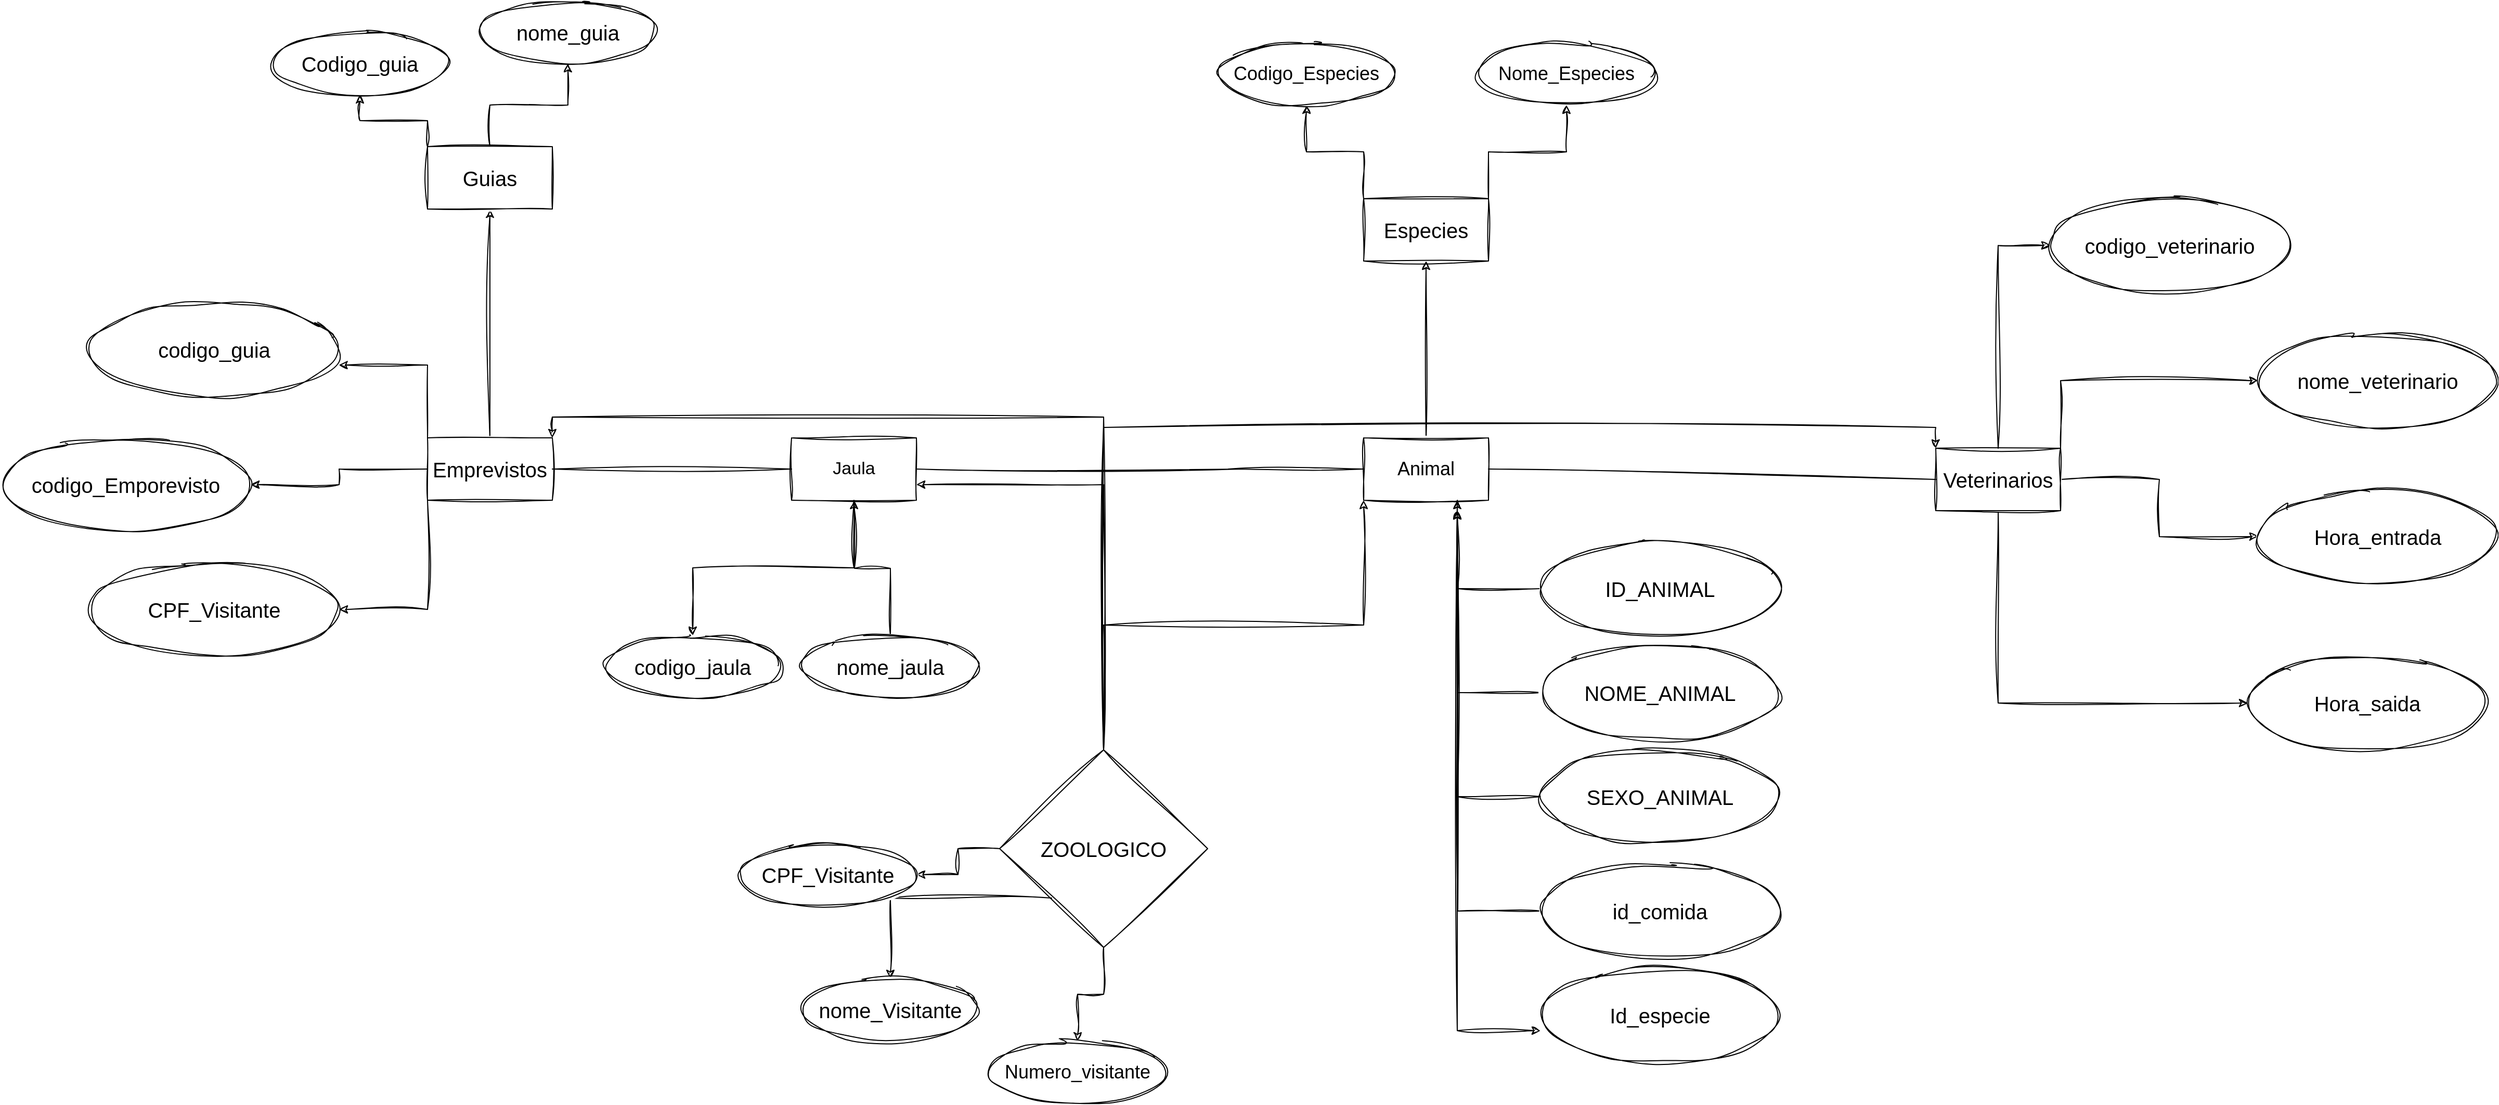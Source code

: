 <mxfile version="23.1.5" type="github">
  <diagram name="Página-1" id="mJLCUhvSLpM9Iwz3uHTD">
    <mxGraphModel dx="3695" dy="1560" grid="1" gridSize="10" guides="1" tooltips="1" connect="1" arrows="1" fold="1" page="1" pageScale="1" pageWidth="827" pageHeight="1169" math="0" shadow="0">
      <root>
        <mxCell id="0" />
        <mxCell id="1" parent="0" />
        <mxCell id="pu3p6v9pUtM_yW5x0ThC-33" style="edgeStyle=orthogonalEdgeStyle;rounded=0;orthogonalLoop=1;jettySize=auto;html=1;exitX=0.5;exitY=0;exitDx=0;exitDy=0;entryX=0.5;entryY=1;entryDx=0;entryDy=0;sketch=1;curveFitting=1;jiggle=2;" edge="1" parent="1" source="pu3p6v9pUtM_yW5x0ThC-2" target="pu3p6v9pUtM_yW5x0ThC-32">
          <mxGeometry relative="1" as="geometry" />
        </mxCell>
        <mxCell id="pu3p6v9pUtM_yW5x0ThC-63" style="edgeStyle=orthogonalEdgeStyle;rounded=0;orthogonalLoop=1;jettySize=auto;html=1;exitX=0;exitY=0.5;exitDx=0;exitDy=0;entryX=1;entryY=0.5;entryDx=0;entryDy=0;sketch=1;curveFitting=1;jiggle=2;" edge="1" parent="1" source="pu3p6v9pUtM_yW5x0ThC-2" target="pu3p6v9pUtM_yW5x0ThC-58">
          <mxGeometry relative="1" as="geometry" />
        </mxCell>
        <mxCell id="pu3p6v9pUtM_yW5x0ThC-65" style="edgeStyle=orthogonalEdgeStyle;rounded=0;orthogonalLoop=1;jettySize=auto;html=1;exitX=0;exitY=1;exitDx=0;exitDy=0;entryX=1;entryY=0.5;entryDx=0;entryDy=0;sketch=1;curveFitting=1;jiggle=2;" edge="1" parent="1" source="pu3p6v9pUtM_yW5x0ThC-2" target="pu3p6v9pUtM_yW5x0ThC-61">
          <mxGeometry relative="1" as="geometry" />
        </mxCell>
        <mxCell id="pu3p6v9pUtM_yW5x0ThC-2" value="&lt;font style=&quot;font-size: 20px;&quot;&gt;Emprevistos&lt;/font&gt;" style="whiteSpace=wrap;html=1;sketch=1;curveFitting=1;jiggle=2;" vertex="1" parent="1">
          <mxGeometry x="170" y="430" width="120" height="60" as="geometry" />
        </mxCell>
        <mxCell id="pu3p6v9pUtM_yW5x0ThC-23" style="edgeStyle=orthogonalEdgeStyle;rounded=0;orthogonalLoop=1;jettySize=auto;html=1;exitX=0.5;exitY=1;exitDx=0;exitDy=0;sketch=1;curveFitting=1;jiggle=2;" edge="1" parent="1" source="pu3p6v9pUtM_yW5x0ThC-3" target="pu3p6v9pUtM_yW5x0ThC-18">
          <mxGeometry relative="1" as="geometry" />
        </mxCell>
        <mxCell id="pu3p6v9pUtM_yW5x0ThC-3" value="&lt;span style=&quot;font-size: 17px;&quot;&gt;Jaula&lt;/span&gt;" style="whiteSpace=wrap;html=1;sketch=1;curveFitting=1;jiggle=2;" vertex="1" parent="1">
          <mxGeometry x="520" y="430" width="120" height="60" as="geometry" />
        </mxCell>
        <mxCell id="pu3p6v9pUtM_yW5x0ThC-41" style="edgeStyle=orthogonalEdgeStyle;rounded=0;orthogonalLoop=1;jettySize=auto;html=1;exitX=0.5;exitY=0;exitDx=0;exitDy=0;entryX=0.5;entryY=1;entryDx=0;entryDy=0;sketch=1;curveFitting=1;jiggle=2;" edge="1" parent="1" source="pu3p6v9pUtM_yW5x0ThC-5" target="pu3p6v9pUtM_yW5x0ThC-40">
          <mxGeometry relative="1" as="geometry" />
        </mxCell>
        <mxCell id="pu3p6v9pUtM_yW5x0ThC-5" value="&lt;span style=&quot;font-size: 18px;&quot;&gt;Animal&lt;/span&gt;" style="whiteSpace=wrap;html=1;sketch=1;curveFitting=1;jiggle=2;" vertex="1" parent="1">
          <mxGeometry x="1070" y="430" width="120" height="60" as="geometry" />
        </mxCell>
        <mxCell id="pu3p6v9pUtM_yW5x0ThC-14" style="edgeStyle=orthogonalEdgeStyle;rounded=0;orthogonalLoop=1;jettySize=auto;html=1;exitX=0;exitY=0.5;exitDx=0;exitDy=0;sketch=1;curveFitting=1;jiggle=2;" edge="1" parent="1" source="pu3p6v9pUtM_yW5x0ThC-7">
          <mxGeometry relative="1" as="geometry">
            <mxPoint x="1160" y="500" as="targetPoint" />
          </mxGeometry>
        </mxCell>
        <mxCell id="pu3p6v9pUtM_yW5x0ThC-7" value="&lt;font style=&quot;font-size: 20px;&quot;&gt;ID_ANIMAL&lt;/font&gt;" style="ellipse;whiteSpace=wrap;html=1;sketch=1;curveFitting=1;jiggle=2;" vertex="1" parent="1">
          <mxGeometry x="1240" y="530" width="230" height="90" as="geometry" />
        </mxCell>
        <mxCell id="pu3p6v9pUtM_yW5x0ThC-15" style="edgeStyle=orthogonalEdgeStyle;rounded=0;orthogonalLoop=1;jettySize=auto;html=1;exitX=0;exitY=0.5;exitDx=0;exitDy=0;sketch=1;curveFitting=1;jiggle=2;" edge="1" parent="1" source="pu3p6v9pUtM_yW5x0ThC-8">
          <mxGeometry relative="1" as="geometry">
            <mxPoint x="1160" y="500" as="targetPoint" />
          </mxGeometry>
        </mxCell>
        <mxCell id="pu3p6v9pUtM_yW5x0ThC-8" value="&lt;font style=&quot;font-size: 20px;&quot;&gt;NOME_ANIMAL&lt;/font&gt;" style="ellipse;whiteSpace=wrap;html=1;sketch=1;curveFitting=1;jiggle=2;" vertex="1" parent="1">
          <mxGeometry x="1240" y="630" width="230" height="90" as="geometry" />
        </mxCell>
        <mxCell id="pu3p6v9pUtM_yW5x0ThC-16" style="edgeStyle=orthogonalEdgeStyle;rounded=0;orthogonalLoop=1;jettySize=auto;html=1;exitX=0;exitY=0.5;exitDx=0;exitDy=0;entryX=0.75;entryY=1;entryDx=0;entryDy=0;sketch=1;curveFitting=1;jiggle=2;" edge="1" parent="1" source="pu3p6v9pUtM_yW5x0ThC-9" target="pu3p6v9pUtM_yW5x0ThC-5">
          <mxGeometry relative="1" as="geometry" />
        </mxCell>
        <mxCell id="pu3p6v9pUtM_yW5x0ThC-9" value="&lt;font style=&quot;font-size: 20px;&quot;&gt;SEXO_ANIMAL&lt;/font&gt;" style="ellipse;whiteSpace=wrap;html=1;sketch=1;curveFitting=1;jiggle=2;" vertex="1" parent="1">
          <mxGeometry x="1240" y="730" width="230" height="90" as="geometry" />
        </mxCell>
        <mxCell id="pu3p6v9pUtM_yW5x0ThC-17" style="edgeStyle=orthogonalEdgeStyle;rounded=0;orthogonalLoop=1;jettySize=auto;html=1;exitX=0;exitY=0.5;exitDx=0;exitDy=0;sketch=1;curveFitting=1;jiggle=2;" edge="1" parent="1" source="pu3p6v9pUtM_yW5x0ThC-10">
          <mxGeometry relative="1" as="geometry">
            <mxPoint x="1160" y="500" as="targetPoint" />
          </mxGeometry>
        </mxCell>
        <mxCell id="pu3p6v9pUtM_yW5x0ThC-10" value="&lt;font style=&quot;font-size: 20px;&quot;&gt;id_comida&lt;/font&gt;" style="ellipse;whiteSpace=wrap;html=1;sketch=1;curveFitting=1;jiggle=2;" vertex="1" parent="1">
          <mxGeometry x="1240" y="840" width="230" height="90" as="geometry" />
        </mxCell>
        <mxCell id="pu3p6v9pUtM_yW5x0ThC-11" value="&lt;font style=&quot;font-size: 20px;&quot;&gt;Id_especie&lt;/font&gt;" style="ellipse;whiteSpace=wrap;html=1;sketch=1;curveFitting=1;jiggle=2;" vertex="1" parent="1">
          <mxGeometry x="1240" y="940" width="230" height="90" as="geometry" />
        </mxCell>
        <mxCell id="pu3p6v9pUtM_yW5x0ThC-13" style="edgeStyle=orthogonalEdgeStyle;rounded=0;orthogonalLoop=1;jettySize=auto;html=1;exitX=0.75;exitY=1;exitDx=0;exitDy=0;entryX=0;entryY=0.667;entryDx=0;entryDy=0;entryPerimeter=0;sketch=1;curveFitting=1;jiggle=2;" edge="1" parent="1" source="pu3p6v9pUtM_yW5x0ThC-5" target="pu3p6v9pUtM_yW5x0ThC-11">
          <mxGeometry relative="1" as="geometry" />
        </mxCell>
        <mxCell id="pu3p6v9pUtM_yW5x0ThC-18" value="&lt;font style=&quot;font-size: 20px;&quot;&gt;codigo_jaula&lt;/font&gt;" style="ellipse;whiteSpace=wrap;html=1;sketch=1;curveFitting=1;jiggle=2;" vertex="1" parent="1">
          <mxGeometry x="340" y="620" width="170" height="60" as="geometry" />
        </mxCell>
        <mxCell id="pu3p6v9pUtM_yW5x0ThC-24" style="edgeStyle=orthogonalEdgeStyle;rounded=0;orthogonalLoop=1;jettySize=auto;html=1;exitX=0.5;exitY=0;exitDx=0;exitDy=0;sketch=1;curveFitting=1;jiggle=2;" edge="1" parent="1" source="pu3p6v9pUtM_yW5x0ThC-21">
          <mxGeometry relative="1" as="geometry">
            <mxPoint x="580" y="490" as="targetPoint" />
          </mxGeometry>
        </mxCell>
        <mxCell id="pu3p6v9pUtM_yW5x0ThC-21" value="&lt;font style=&quot;font-size: 20px;&quot;&gt;nome_jaula&lt;/font&gt;" style="ellipse;whiteSpace=wrap;html=1;sketch=1;curveFitting=1;jiggle=2;" vertex="1" parent="1">
          <mxGeometry x="530" y="620" width="170" height="60" as="geometry" />
        </mxCell>
        <mxCell id="pu3p6v9pUtM_yW5x0ThC-29" value="" style="endArrow=none;html=1;rounded=0;exitX=1;exitY=0.5;exitDx=0;exitDy=0;sketch=1;curveFitting=1;jiggle=2;" edge="1" parent="1" source="pu3p6v9pUtM_yW5x0ThC-3">
          <mxGeometry width="50" height="50" relative="1" as="geometry">
            <mxPoint x="690" y="610" as="sourcePoint" />
            <mxPoint x="950" y="460" as="targetPoint" />
          </mxGeometry>
        </mxCell>
        <mxCell id="pu3p6v9pUtM_yW5x0ThC-30" value="" style="endArrow=none;html=1;rounded=0;exitX=1;exitY=0.5;exitDx=0;exitDy=0;entryX=0;entryY=0.5;entryDx=0;entryDy=0;sketch=1;curveFitting=1;jiggle=2;" edge="1" parent="1" source="pu3p6v9pUtM_yW5x0ThC-2" target="pu3p6v9pUtM_yW5x0ThC-3">
          <mxGeometry width="50" height="50" relative="1" as="geometry">
            <mxPoint x="690" y="610" as="sourcePoint" />
            <mxPoint x="740" y="560" as="targetPoint" />
          </mxGeometry>
        </mxCell>
        <mxCell id="pu3p6v9pUtM_yW5x0ThC-31" value="" style="endArrow=none;html=1;rounded=0;exitX=1;exitY=0.5;exitDx=0;exitDy=0;entryX=0;entryY=0.5;entryDx=0;entryDy=0;sketch=1;curveFitting=1;jiggle=2;" edge="1" parent="1" target="pu3p6v9pUtM_yW5x0ThC-5">
          <mxGeometry width="50" height="50" relative="1" as="geometry">
            <mxPoint x="940" y="460" as="sourcePoint" />
            <mxPoint x="740" y="560" as="targetPoint" />
          </mxGeometry>
        </mxCell>
        <mxCell id="pu3p6v9pUtM_yW5x0ThC-38" style="edgeStyle=orthogonalEdgeStyle;rounded=0;orthogonalLoop=1;jettySize=auto;html=1;exitX=0.5;exitY=0;exitDx=0;exitDy=0;sketch=1;curveFitting=1;jiggle=2;" edge="1" parent="1" source="pu3p6v9pUtM_yW5x0ThC-32" target="pu3p6v9pUtM_yW5x0ThC-35">
          <mxGeometry relative="1" as="geometry" />
        </mxCell>
        <mxCell id="pu3p6v9pUtM_yW5x0ThC-39" style="edgeStyle=orthogonalEdgeStyle;rounded=0;orthogonalLoop=1;jettySize=auto;html=1;exitX=0;exitY=0;exitDx=0;exitDy=0;entryX=0.5;entryY=1;entryDx=0;entryDy=0;sketch=1;curveFitting=1;jiggle=2;" edge="1" parent="1" source="pu3p6v9pUtM_yW5x0ThC-32" target="pu3p6v9pUtM_yW5x0ThC-34">
          <mxGeometry relative="1" as="geometry" />
        </mxCell>
        <mxCell id="pu3p6v9pUtM_yW5x0ThC-32" value="&lt;font style=&quot;font-size: 20px;&quot;&gt;Guias&lt;/font&gt;" style="whiteSpace=wrap;html=1;sketch=1;curveFitting=1;jiggle=2;" vertex="1" parent="1">
          <mxGeometry x="170" y="150" width="120" height="60" as="geometry" />
        </mxCell>
        <mxCell id="pu3p6v9pUtM_yW5x0ThC-34" value="&lt;span style=&quot;font-size: 20px;&quot;&gt;Codigo_guia&lt;/span&gt;" style="ellipse;whiteSpace=wrap;html=1;sketch=1;curveFitting=1;jiggle=2;" vertex="1" parent="1">
          <mxGeometry x="20" y="40" width="170" height="60" as="geometry" />
        </mxCell>
        <mxCell id="pu3p6v9pUtM_yW5x0ThC-35" value="&lt;font style=&quot;font-size: 20px;&quot;&gt;nome_guia&lt;/font&gt;" style="ellipse;whiteSpace=wrap;html=1;sketch=1;curveFitting=1;jiggle=2;" vertex="1" parent="1">
          <mxGeometry x="220" y="10" width="170" height="60" as="geometry" />
        </mxCell>
        <mxCell id="pu3p6v9pUtM_yW5x0ThC-44" style="edgeStyle=orthogonalEdgeStyle;rounded=0;orthogonalLoop=1;jettySize=auto;html=1;exitX=1;exitY=0;exitDx=0;exitDy=0;sketch=1;curveFitting=1;jiggle=2;" edge="1" parent="1" source="pu3p6v9pUtM_yW5x0ThC-40" target="pu3p6v9pUtM_yW5x0ThC-43">
          <mxGeometry relative="1" as="geometry" />
        </mxCell>
        <mxCell id="pu3p6v9pUtM_yW5x0ThC-45" style="edgeStyle=orthogonalEdgeStyle;rounded=0;orthogonalLoop=1;jettySize=auto;html=1;exitX=0;exitY=0;exitDx=0;exitDy=0;entryX=0.5;entryY=1;entryDx=0;entryDy=0;sketch=1;curveFitting=1;jiggle=2;" edge="1" parent="1" source="pu3p6v9pUtM_yW5x0ThC-40" target="pu3p6v9pUtM_yW5x0ThC-42">
          <mxGeometry relative="1" as="geometry" />
        </mxCell>
        <mxCell id="pu3p6v9pUtM_yW5x0ThC-40" value="&lt;font style=&quot;font-size: 20px;&quot;&gt;Especies&lt;/font&gt;" style="whiteSpace=wrap;html=1;sketch=1;curveFitting=1;jiggle=2;" vertex="1" parent="1">
          <mxGeometry x="1070" y="200" width="120" height="60" as="geometry" />
        </mxCell>
        <mxCell id="pu3p6v9pUtM_yW5x0ThC-42" value="&lt;font style=&quot;font-size: 18px;&quot;&gt;Codigo_Especies&lt;/font&gt;" style="ellipse;whiteSpace=wrap;html=1;sketch=1;curveFitting=1;jiggle=2;" vertex="1" parent="1">
          <mxGeometry x="930" y="50" width="170" height="60" as="geometry" />
        </mxCell>
        <mxCell id="pu3p6v9pUtM_yW5x0ThC-43" value="&lt;font style=&quot;font-size: 18px;&quot;&gt;Nome_Especies&lt;/font&gt;" style="ellipse;whiteSpace=wrap;html=1;sketch=1;curveFitting=1;jiggle=2;" vertex="1" parent="1">
          <mxGeometry x="1180" y="50" width="170" height="60" as="geometry" />
        </mxCell>
        <mxCell id="pu3p6v9pUtM_yW5x0ThC-53" style="edgeStyle=orthogonalEdgeStyle;rounded=0;orthogonalLoop=1;jettySize=auto;html=1;exitX=0.5;exitY=1;exitDx=0;exitDy=0;entryX=0;entryY=0.5;entryDx=0;entryDy=0;sketch=1;curveFitting=1;jiggle=2;" edge="1" parent="1" source="pu3p6v9pUtM_yW5x0ThC-47" target="pu3p6v9pUtM_yW5x0ThC-52">
          <mxGeometry relative="1" as="geometry" />
        </mxCell>
        <mxCell id="pu3p6v9pUtM_yW5x0ThC-54" style="edgeStyle=orthogonalEdgeStyle;rounded=0;orthogonalLoop=1;jettySize=auto;html=1;exitX=1;exitY=0.5;exitDx=0;exitDy=0;entryX=0;entryY=0.5;entryDx=0;entryDy=0;sketch=1;curveFitting=1;jiggle=2;" edge="1" parent="1" source="pu3p6v9pUtM_yW5x0ThC-47" target="pu3p6v9pUtM_yW5x0ThC-51">
          <mxGeometry relative="1" as="geometry" />
        </mxCell>
        <mxCell id="pu3p6v9pUtM_yW5x0ThC-55" style="edgeStyle=orthogonalEdgeStyle;rounded=0;orthogonalLoop=1;jettySize=auto;html=1;exitX=1;exitY=0;exitDx=0;exitDy=0;entryX=0;entryY=0.5;entryDx=0;entryDy=0;sketch=1;curveFitting=1;jiggle=2;" edge="1" parent="1" source="pu3p6v9pUtM_yW5x0ThC-47" target="pu3p6v9pUtM_yW5x0ThC-50">
          <mxGeometry relative="1" as="geometry" />
        </mxCell>
        <mxCell id="pu3p6v9pUtM_yW5x0ThC-56" style="edgeStyle=orthogonalEdgeStyle;rounded=0;orthogonalLoop=1;jettySize=auto;html=1;exitX=0.5;exitY=0;exitDx=0;exitDy=0;entryX=0;entryY=0.5;entryDx=0;entryDy=0;sketch=1;curveFitting=1;jiggle=2;" edge="1" parent="1" source="pu3p6v9pUtM_yW5x0ThC-47" target="pu3p6v9pUtM_yW5x0ThC-49">
          <mxGeometry relative="1" as="geometry" />
        </mxCell>
        <mxCell id="pu3p6v9pUtM_yW5x0ThC-47" value="&lt;font style=&quot;font-size: 20px;&quot;&gt;Veterinarios&lt;/font&gt;" style="whiteSpace=wrap;html=1;sketch=1;curveFitting=1;jiggle=2;" vertex="1" parent="1">
          <mxGeometry x="1620" y="440" width="120" height="60" as="geometry" />
        </mxCell>
        <mxCell id="pu3p6v9pUtM_yW5x0ThC-48" value="" style="endArrow=none;html=1;rounded=0;exitX=1;exitY=0.5;exitDx=0;exitDy=0;entryX=0;entryY=0.5;entryDx=0;entryDy=0;sketch=1;curveFitting=1;jiggle=2;" edge="1" parent="1" source="pu3p6v9pUtM_yW5x0ThC-5" target="pu3p6v9pUtM_yW5x0ThC-47">
          <mxGeometry width="50" height="50" relative="1" as="geometry">
            <mxPoint x="1350" y="580" as="sourcePoint" />
            <mxPoint x="1400" y="530" as="targetPoint" />
          </mxGeometry>
        </mxCell>
        <mxCell id="pu3p6v9pUtM_yW5x0ThC-49" value="&lt;font style=&quot;font-size: 20px;&quot;&gt;codigo_veterinario&lt;/font&gt;" style="ellipse;whiteSpace=wrap;html=1;sketch=1;curveFitting=1;jiggle=2;" vertex="1" parent="1">
          <mxGeometry x="1730" y="200" width="230" height="90" as="geometry" />
        </mxCell>
        <mxCell id="pu3p6v9pUtM_yW5x0ThC-50" value="&lt;span style=&quot;font-size: 20px;&quot;&gt;nome_veterinario&lt;/span&gt;" style="ellipse;whiteSpace=wrap;html=1;sketch=1;curveFitting=1;jiggle=2;" vertex="1" parent="1">
          <mxGeometry x="1930" y="330" width="230" height="90" as="geometry" />
        </mxCell>
        <mxCell id="pu3p6v9pUtM_yW5x0ThC-51" value="&lt;font style=&quot;font-size: 20px;&quot;&gt;Hora_entrada&lt;/font&gt;" style="ellipse;whiteSpace=wrap;html=1;sketch=1;curveFitting=1;jiggle=2;" vertex="1" parent="1">
          <mxGeometry x="1930" y="480" width="230" height="90" as="geometry" />
        </mxCell>
        <mxCell id="pu3p6v9pUtM_yW5x0ThC-52" value="&lt;span style=&quot;font-size: 20px;&quot;&gt;Hora_saida&lt;/span&gt;" style="ellipse;whiteSpace=wrap;html=1;sketch=1;curveFitting=1;jiggle=2;" vertex="1" parent="1">
          <mxGeometry x="1920" y="640" width="230" height="90" as="geometry" />
        </mxCell>
        <mxCell id="pu3p6v9pUtM_yW5x0ThC-58" value="&lt;font style=&quot;font-size: 20px;&quot;&gt;codigo_Emporevisto&lt;/font&gt;" style="ellipse;whiteSpace=wrap;html=1;sketch=1;curveFitting=1;jiggle=2;" vertex="1" parent="1">
          <mxGeometry x="-240" y="430" width="240" height="90" as="geometry" />
        </mxCell>
        <mxCell id="pu3p6v9pUtM_yW5x0ThC-61" value="&lt;span style=&quot;font-size: 20px;&quot;&gt;CPF_Visitante&lt;/span&gt;" style="ellipse;whiteSpace=wrap;html=1;sketch=1;curveFitting=1;jiggle=2;" vertex="1" parent="1">
          <mxGeometry x="-155" y="550" width="240" height="90" as="geometry" />
        </mxCell>
        <mxCell id="pu3p6v9pUtM_yW5x0ThC-62" value="&lt;font style=&quot;font-size: 20px;&quot;&gt;codigo_guia&lt;/font&gt;" style="ellipse;whiteSpace=wrap;html=1;sketch=1;curveFitting=1;jiggle=2;" vertex="1" parent="1">
          <mxGeometry x="-155" y="300" width="240" height="90" as="geometry" />
        </mxCell>
        <mxCell id="pu3p6v9pUtM_yW5x0ThC-64" style="edgeStyle=orthogonalEdgeStyle;rounded=0;orthogonalLoop=1;jettySize=auto;html=1;exitX=0;exitY=0;exitDx=0;exitDy=0;entryX=0.999;entryY=0.667;entryDx=0;entryDy=0;entryPerimeter=0;sketch=1;curveFitting=1;jiggle=2;" edge="1" parent="1" source="pu3p6v9pUtM_yW5x0ThC-2" target="pu3p6v9pUtM_yW5x0ThC-62">
          <mxGeometry relative="1" as="geometry" />
        </mxCell>
        <mxCell id="pu3p6v9pUtM_yW5x0ThC-69" style="edgeStyle=orthogonalEdgeStyle;rounded=0;orthogonalLoop=1;jettySize=auto;html=1;exitX=0.5;exitY=0;exitDx=0;exitDy=0;entryX=0;entryY=1;entryDx=0;entryDy=0;sketch=1;curveFitting=1;jiggle=2;" edge="1" parent="1" source="pu3p6v9pUtM_yW5x0ThC-66" target="pu3p6v9pUtM_yW5x0ThC-5">
          <mxGeometry relative="1" as="geometry" />
        </mxCell>
        <mxCell id="pu3p6v9pUtM_yW5x0ThC-71" style="edgeStyle=orthogonalEdgeStyle;rounded=0;orthogonalLoop=1;jettySize=auto;html=1;exitX=0.5;exitY=0;exitDx=0;exitDy=0;entryX=1;entryY=0.75;entryDx=0;entryDy=0;sketch=1;curveFitting=1;jiggle=2;" edge="1" parent="1" source="pu3p6v9pUtM_yW5x0ThC-66" target="pu3p6v9pUtM_yW5x0ThC-3">
          <mxGeometry relative="1" as="geometry" />
        </mxCell>
        <mxCell id="pu3p6v9pUtM_yW5x0ThC-72" style="edgeStyle=orthogonalEdgeStyle;rounded=0;orthogonalLoop=1;jettySize=auto;html=1;exitX=0.5;exitY=0;exitDx=0;exitDy=0;entryX=1;entryY=0;entryDx=0;entryDy=0;sketch=1;curveFitting=1;jiggle=2;" edge="1" parent="1" source="pu3p6v9pUtM_yW5x0ThC-66" target="pu3p6v9pUtM_yW5x0ThC-2">
          <mxGeometry relative="1" as="geometry" />
        </mxCell>
        <mxCell id="pu3p6v9pUtM_yW5x0ThC-73" style="edgeStyle=orthogonalEdgeStyle;rounded=0;orthogonalLoop=1;jettySize=auto;html=1;exitX=0.5;exitY=0;exitDx=0;exitDy=0;entryX=0;entryY=0;entryDx=0;entryDy=0;sketch=1;curveFitting=1;jiggle=2;" edge="1" parent="1" source="pu3p6v9pUtM_yW5x0ThC-66" target="pu3p6v9pUtM_yW5x0ThC-47">
          <mxGeometry relative="1" as="geometry" />
        </mxCell>
        <mxCell id="pu3p6v9pUtM_yW5x0ThC-78" style="edgeStyle=orthogonalEdgeStyle;rounded=0;orthogonalLoop=1;jettySize=auto;html=1;exitX=0;exitY=0.5;exitDx=0;exitDy=0;entryX=1;entryY=0.5;entryDx=0;entryDy=0;sketch=1;curveFitting=1;jiggle=2;" edge="1" parent="1" source="pu3p6v9pUtM_yW5x0ThC-66" target="pu3p6v9pUtM_yW5x0ThC-75">
          <mxGeometry relative="1" as="geometry" />
        </mxCell>
        <mxCell id="pu3p6v9pUtM_yW5x0ThC-79" style="edgeStyle=orthogonalEdgeStyle;rounded=0;orthogonalLoop=1;jettySize=auto;html=1;exitX=0;exitY=1;exitDx=0;exitDy=0;sketch=1;curveFitting=1;jiggle=2;" edge="1" parent="1" source="pu3p6v9pUtM_yW5x0ThC-66" target="pu3p6v9pUtM_yW5x0ThC-76">
          <mxGeometry relative="1" as="geometry" />
        </mxCell>
        <mxCell id="pu3p6v9pUtM_yW5x0ThC-80" style="edgeStyle=orthogonalEdgeStyle;rounded=0;orthogonalLoop=1;jettySize=auto;html=1;exitX=0.5;exitY=1;exitDx=0;exitDy=0;sketch=1;curveFitting=1;jiggle=2;" edge="1" parent="1" source="pu3p6v9pUtM_yW5x0ThC-66" target="pu3p6v9pUtM_yW5x0ThC-77">
          <mxGeometry relative="1" as="geometry" />
        </mxCell>
        <mxCell id="pu3p6v9pUtM_yW5x0ThC-66" value="&lt;font style=&quot;font-size: 20px;&quot;&gt;ZOOLOGICO&lt;/font&gt;" style="rhombus;whiteSpace=wrap;html=1;sketch=1;curveFitting=1;jiggle=2;" vertex="1" parent="1">
          <mxGeometry x="720" y="730" width="200" height="190" as="geometry" />
        </mxCell>
        <mxCell id="pu3p6v9pUtM_yW5x0ThC-75" value="&lt;span style=&quot;font-size: 20px;&quot;&gt;CPF_Visitante&lt;/span&gt;" style="ellipse;whiteSpace=wrap;html=1;sketch=1;curveFitting=1;jiggle=2;" vertex="1" parent="1">
          <mxGeometry x="470" y="820" width="170" height="60" as="geometry" />
        </mxCell>
        <mxCell id="pu3p6v9pUtM_yW5x0ThC-76" value="&lt;font style=&quot;font-size: 20px;&quot;&gt;nome_Visitante&lt;/font&gt;" style="ellipse;whiteSpace=wrap;html=1;sketch=1;curveFitting=1;jiggle=2;" vertex="1" parent="1">
          <mxGeometry x="530" y="950" width="170" height="60" as="geometry" />
        </mxCell>
        <mxCell id="pu3p6v9pUtM_yW5x0ThC-77" value="&lt;font style=&quot;font-size: 18px;&quot;&gt;Numero_visitante&lt;/font&gt;" style="ellipse;whiteSpace=wrap;html=1;sketch=1;curveFitting=1;jiggle=2;" vertex="1" parent="1">
          <mxGeometry x="710" y="1010" width="170" height="60" as="geometry" />
        </mxCell>
      </root>
    </mxGraphModel>
  </diagram>
</mxfile>
